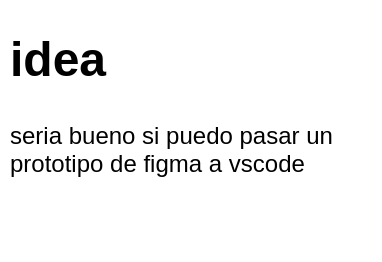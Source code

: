 <mxfile>
    <diagram id="YaEDTwfg70d1BBk4x1b0" name="Page-1">
        <mxGraphModel dx="760" dy="722" grid="1" gridSize="10" guides="1" tooltips="1" connect="1" arrows="1" fold="1" page="1" pageScale="1" pageWidth="827" pageHeight="1169" math="0" shadow="0">
            <root>
                <mxCell id="0"/>
                <mxCell id="1" parent="0"/>
                <mxCell id="3" value="&lt;h1&gt;idea&lt;/h1&gt;&lt;div&gt;seria bueno si puedo pasar un prototipo de figma a vscode&lt;/div&gt;" style="text;html=1;strokeColor=none;fillColor=none;spacing=5;spacingTop=-20;whiteSpace=wrap;overflow=hidden;rounded=0;" vertex="1" parent="1">
                    <mxGeometry x="180" y="150" width="190" height="120" as="geometry"/>
                </mxCell>
            </root>
        </mxGraphModel>
    </diagram>
</mxfile>
